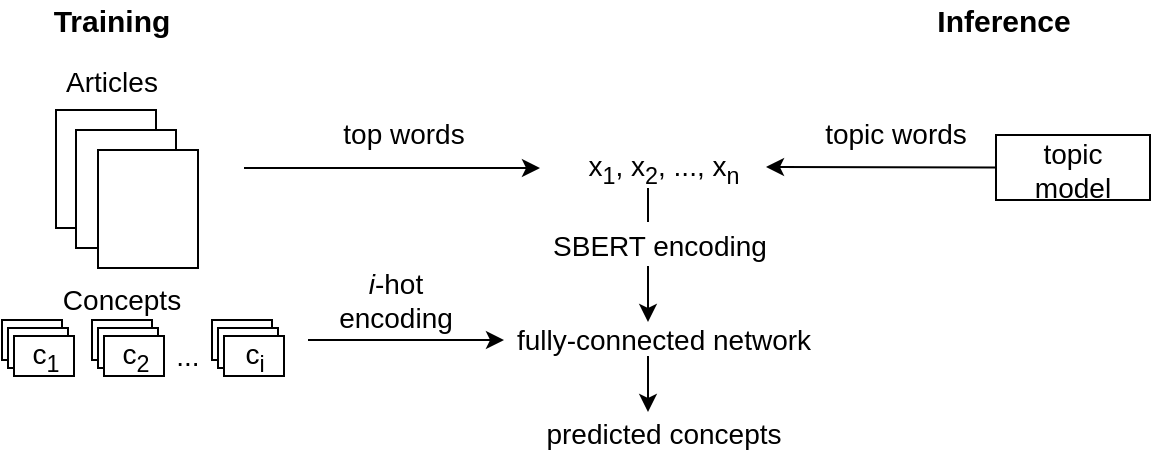 <mxfile version="15.5.4" type="github">
  <diagram id="HeYJVhMxeuNHTrxOxWVC" name="Page-1">
    <mxGraphModel dx="946" dy="542" grid="1" gridSize="10" guides="1" tooltips="1" connect="1" arrows="1" fold="1" page="1" pageScale="1" pageWidth="850" pageHeight="1100" math="0" shadow="0">
      <root>
        <mxCell id="0" />
        <mxCell id="1" parent="0" />
        <mxCell id="fijMDHbz_nYb8KfUin1i-4" value="&lt;div&gt;&lt;br&gt;&lt;/div&gt;&lt;div&gt;&lt;br&gt;&lt;/div&gt;&lt;div&gt;&lt;br&gt;&lt;/div&gt;&lt;div&gt;&lt;br&gt;&lt;/div&gt;" style="rounded=0;whiteSpace=wrap;html=1;" parent="1" vertex="1">
          <mxGeometry x="184" y="65" width="50" height="59" as="geometry" />
        </mxCell>
        <mxCell id="fijMDHbz_nYb8KfUin1i-5" value="Articles" style="text;html=1;strokeColor=none;fillColor=none;align=center;verticalAlign=middle;whiteSpace=wrap;rounded=0;fontSize=14;" parent="1" vertex="1">
          <mxGeometry x="192" y="41" width="40" height="20" as="geometry" />
        </mxCell>
        <mxCell id="fijMDHbz_nYb8KfUin1i-6" value="Concepts" style="text;html=1;strokeColor=none;fillColor=none;align=center;verticalAlign=middle;whiteSpace=wrap;rounded=0;fontSize=14;" parent="1" vertex="1">
          <mxGeometry x="197" y="150" width="40" height="20" as="geometry" />
        </mxCell>
        <mxCell id="fijMDHbz_nYb8KfUin1i-11" value="" style="rounded=0;whiteSpace=wrap;html=1;fontSize=14;" parent="1" vertex="1">
          <mxGeometry x="157" y="170" width="30" height="20" as="geometry" />
        </mxCell>
        <mxCell id="fijMDHbz_nYb8KfUin1i-18" value="..." style="text;html=1;strokeColor=none;fillColor=none;align=center;verticalAlign=middle;whiteSpace=wrap;rounded=0;fontSize=14;" parent="1" vertex="1">
          <mxGeometry x="230" y="178" width="40" height="20" as="geometry" />
        </mxCell>
        <mxCell id="fijMDHbz_nYb8KfUin1i-26" value="" style="endArrow=classic;html=1;fontSize=15;" parent="1" edge="1">
          <mxGeometry width="50" height="50" relative="1" as="geometry">
            <mxPoint x="278" y="94" as="sourcePoint" />
            <mxPoint x="426" y="94" as="targetPoint" />
          </mxGeometry>
        </mxCell>
        <mxCell id="fijMDHbz_nYb8KfUin1i-27" value="top words" style="text;html=1;strokeColor=none;fillColor=none;align=center;verticalAlign=middle;whiteSpace=wrap;rounded=0;fontSize=14;" parent="1" vertex="1">
          <mxGeometry x="308" y="67" width="100" height="20" as="geometry" />
        </mxCell>
        <mxCell id="fijMDHbz_nYb8KfUin1i-28" value="x&lt;sub&gt;1&lt;/sub&gt;, x&lt;sub&gt;2&lt;/sub&gt;, ..., x&lt;sub&gt;n&lt;/sub&gt;" style="text;html=1;strokeColor=none;fillColor=none;align=center;verticalAlign=middle;whiteSpace=wrap;rounded=0;fontSize=14;" parent="1" vertex="1">
          <mxGeometry x="418" y="84" width="140" height="20" as="geometry" />
        </mxCell>
        <mxCell id="fijMDHbz_nYb8KfUin1i-29" value="" style="endArrow=classic;html=1;fontSize=14;strokeWidth=1;" parent="1" edge="1">
          <mxGeometry width="50" height="50" relative="1" as="geometry">
            <mxPoint x="480" y="143" as="sourcePoint" />
            <mxPoint x="480" y="171" as="targetPoint" />
            <Array as="points">
              <mxPoint x="480" y="171" />
              <mxPoint x="480" y="153" />
            </Array>
          </mxGeometry>
        </mxCell>
        <mxCell id="fijMDHbz_nYb8KfUin1i-30" value="SBERT encoding" style="text;html=1;strokeColor=none;fillColor=none;align=center;verticalAlign=middle;whiteSpace=wrap;rounded=0;fontSize=14;" parent="1" vertex="1">
          <mxGeometry x="391" y="123" width="190" height="20" as="geometry" />
        </mxCell>
        <mxCell id="fijMDHbz_nYb8KfUin1i-32" value="" style="endArrow=none;html=1;fontSize=14;strokeWidth=1;" parent="1" edge="1">
          <mxGeometry width="50" height="50" relative="1" as="geometry">
            <mxPoint x="480" y="121" as="sourcePoint" />
            <mxPoint x="480" y="104" as="targetPoint" />
          </mxGeometry>
        </mxCell>
        <mxCell id="fijMDHbz_nYb8KfUin1i-56" value="fully-connected network" style="text;html=1;strokeColor=none;fillColor=none;align=center;verticalAlign=middle;whiteSpace=wrap;rounded=0;fontSize=14;" parent="1" vertex="1">
          <mxGeometry x="393" y="170" width="190" height="20" as="geometry" />
        </mxCell>
        <mxCell id="fijMDHbz_nYb8KfUin1i-59" value="" style="endArrow=classic;html=1;fontSize=15;" parent="1" edge="1">
          <mxGeometry width="50" height="50" relative="1" as="geometry">
            <mxPoint x="310" y="180" as="sourcePoint" />
            <mxPoint x="408" y="180" as="targetPoint" />
          </mxGeometry>
        </mxCell>
        <mxCell id="fijMDHbz_nYb8KfUin1i-61" value="Training" style="text;html=1;strokeColor=none;fillColor=none;align=center;verticalAlign=middle;whiteSpace=wrap;rounded=0;fontSize=15;fontStyle=1" parent="1" vertex="1">
          <mxGeometry x="192" y="10" width="40" height="20" as="geometry" />
        </mxCell>
        <mxCell id="fijMDHbz_nYb8KfUin1i-62" value="Inference" style="text;html=1;strokeColor=none;fillColor=none;align=center;verticalAlign=middle;whiteSpace=wrap;rounded=0;fontSize=15;fontStyle=1" parent="1" vertex="1">
          <mxGeometry x="638" y="10" width="40" height="20" as="geometry" />
        </mxCell>
        <mxCell id="fijMDHbz_nYb8KfUin1i-63" value="" style="rounded=0;whiteSpace=wrap;html=1;fontSize=14;" parent="1" vertex="1">
          <mxGeometry x="654" y="77.5" width="77" height="32.5" as="geometry" />
        </mxCell>
        <mxCell id="fijMDHbz_nYb8KfUin1i-64" value="" style="endArrow=classic;html=1;fontSize=14;strokeWidth=1;exitX=0;exitY=0.5;exitDx=0;exitDy=0;" parent="1" edge="1" source="fijMDHbz_nYb8KfUin1i-63">
          <mxGeometry width="50" height="50" relative="1" as="geometry">
            <mxPoint x="649" y="94" as="sourcePoint" />
            <mxPoint x="539" y="93.5" as="targetPoint" />
          </mxGeometry>
        </mxCell>
        <mxCell id="fijMDHbz_nYb8KfUin1i-65" value="topic model" style="text;html=1;strokeColor=none;fillColor=none;align=center;verticalAlign=middle;whiteSpace=wrap;rounded=0;fontSize=14;" parent="1" vertex="1">
          <mxGeometry x="664" y="85" width="57" height="20" as="geometry" />
        </mxCell>
        <mxCell id="fijMDHbz_nYb8KfUin1i-67" value="" style="endArrow=classic;html=1;fontSize=14;strokeWidth=1;" parent="1" edge="1">
          <mxGeometry width="50" height="50" relative="1" as="geometry">
            <mxPoint x="480" y="188" as="sourcePoint" />
            <mxPoint x="480" y="216" as="targetPoint" />
            <Array as="points">
              <mxPoint x="480" y="216" />
              <mxPoint x="480" y="198" />
            </Array>
          </mxGeometry>
        </mxCell>
        <mxCell id="fijMDHbz_nYb8KfUin1i-68" value="predicted concepts" style="text;html=1;strokeColor=none;fillColor=none;align=center;verticalAlign=middle;whiteSpace=wrap;rounded=0;fontSize=14;" parent="1" vertex="1">
          <mxGeometry x="423" y="217" width="130" height="20" as="geometry" />
        </mxCell>
        <mxCell id="fijMDHbz_nYb8KfUin1i-77" value="&lt;div&gt;&lt;br&gt;&lt;/div&gt;&lt;div&gt;&lt;br&gt;&lt;/div&gt;&lt;div&gt;&lt;br&gt;&lt;/div&gt;&lt;div&gt;&lt;br&gt;&lt;/div&gt;" style="rounded=0;whiteSpace=wrap;html=1;" parent="1" vertex="1">
          <mxGeometry x="194" y="75" width="50" height="59" as="geometry" />
        </mxCell>
        <mxCell id="fijMDHbz_nYb8KfUin1i-78" value="&lt;div&gt;&lt;br&gt;&lt;/div&gt;&lt;div&gt;&lt;br&gt;&lt;/div&gt;&lt;div&gt;&lt;br&gt;&lt;/div&gt;&lt;div&gt;&lt;br&gt;&lt;/div&gt;" style="rounded=0;whiteSpace=wrap;html=1;" parent="1" vertex="1">
          <mxGeometry x="205" y="85" width="50" height="59" as="geometry" />
        </mxCell>
        <mxCell id="fijMDHbz_nYb8KfUin1i-83" value="&lt;div&gt;&lt;i&gt;i&lt;/i&gt;-hot &lt;br&gt;&lt;/div&gt;&lt;div&gt;encoding&lt;/div&gt;" style="text;html=1;strokeColor=none;fillColor=none;align=center;verticalAlign=middle;whiteSpace=wrap;rounded=0;fontSize=14;" parent="1" vertex="1">
          <mxGeometry x="304" y="150" width="100" height="20" as="geometry" />
        </mxCell>
        <mxCell id="fijMDHbz_nYb8KfUin1i-84" value="topic words" style="text;html=1;strokeColor=none;fillColor=none;align=center;verticalAlign=middle;whiteSpace=wrap;rounded=0;fontSize=14;" parent="1" vertex="1">
          <mxGeometry x="554" y="67" width="100" height="20" as="geometry" />
        </mxCell>
        <mxCell id="fijMDHbz_nYb8KfUin1i-86" value="" style="rounded=0;whiteSpace=wrap;html=1;fontSize=14;" parent="1" vertex="1">
          <mxGeometry x="160" y="174" width="30" height="20" as="geometry" />
        </mxCell>
        <mxCell id="fijMDHbz_nYb8KfUin1i-88" value="" style="rounded=0;whiteSpace=wrap;html=1;fontSize=14;" parent="1" vertex="1">
          <mxGeometry x="163" y="178" width="30" height="20" as="geometry" />
        </mxCell>
        <mxCell id="fijMDHbz_nYb8KfUin1i-92" value="" style="rounded=0;whiteSpace=wrap;html=1;fontSize=14;" parent="1" vertex="1">
          <mxGeometry x="202" y="170" width="30" height="20" as="geometry" />
        </mxCell>
        <mxCell id="fijMDHbz_nYb8KfUin1i-93" value="" style="rounded=0;whiteSpace=wrap;html=1;fontSize=14;" parent="1" vertex="1">
          <mxGeometry x="205" y="174" width="30" height="20" as="geometry" />
        </mxCell>
        <mxCell id="fijMDHbz_nYb8KfUin1i-94" value="" style="rounded=0;whiteSpace=wrap;html=1;fontSize=14;" parent="1" vertex="1">
          <mxGeometry x="208" y="178" width="30" height="20" as="geometry" />
        </mxCell>
        <mxCell id="fijMDHbz_nYb8KfUin1i-95" value="" style="rounded=0;whiteSpace=wrap;html=1;fontSize=14;" parent="1" vertex="1">
          <mxGeometry x="262" y="170" width="30" height="20" as="geometry" />
        </mxCell>
        <mxCell id="fijMDHbz_nYb8KfUin1i-96" value="" style="rounded=0;whiteSpace=wrap;html=1;fontSize=14;" parent="1" vertex="1">
          <mxGeometry x="265" y="174" width="30" height="20" as="geometry" />
        </mxCell>
        <mxCell id="fijMDHbz_nYb8KfUin1i-97" value="" style="rounded=0;whiteSpace=wrap;html=1;fontSize=14;" parent="1" vertex="1">
          <mxGeometry x="268" y="178" width="30" height="20" as="geometry" />
        </mxCell>
        <mxCell id="fijMDHbz_nYb8KfUin1i-12" value="c&lt;sub&gt;1&lt;/sub&gt;" style="text;html=1;strokeColor=none;fillColor=none;align=center;verticalAlign=middle;whiteSpace=wrap;rounded=0;fontSize=14;" parent="1" vertex="1">
          <mxGeometry x="159" y="178" width="40" height="20" as="geometry" />
        </mxCell>
        <mxCell id="fijMDHbz_nYb8KfUin1i-13" value="c&lt;sub&gt;2&lt;/sub&gt;" style="text;html=1;strokeColor=none;fillColor=none;align=center;verticalAlign=middle;whiteSpace=wrap;rounded=0;fontSize=14;" parent="1" vertex="1">
          <mxGeometry x="204" y="178" width="40" height="20" as="geometry" />
        </mxCell>
        <mxCell id="fijMDHbz_nYb8KfUin1i-17" value="c&lt;sub&gt;i&lt;/sub&gt;" style="text;html=1;strokeColor=none;fillColor=none;align=center;verticalAlign=middle;whiteSpace=wrap;rounded=0;fontSize=14;" parent="1" vertex="1">
          <mxGeometry x="260.5" y="176.5" width="45" height="23" as="geometry" />
        </mxCell>
      </root>
    </mxGraphModel>
  </diagram>
</mxfile>
